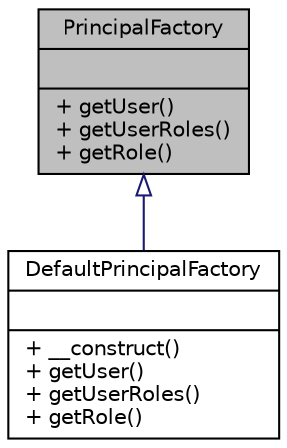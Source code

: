 digraph "PrincipalFactory"
{
  edge [fontname="Helvetica",fontsize="10",labelfontname="Helvetica",labelfontsize="10"];
  node [fontname="Helvetica",fontsize="10",shape=record];
  Node0 [label="{PrincipalFactory\n||+ getUser()\l+ getUserRoles()\l+ getRole()\l}",height=0.2,width=0.4,color="black", fillcolor="grey75", style="filled", fontcolor="black"];
  Node0 -> Node1 [dir="back",color="midnightblue",fontsize="10",style="solid",arrowtail="onormal",fontname="Helvetica"];
  Node1 [label="{DefaultPrincipalFactory\n||+ __construct()\l+ getUser()\l+ getUserRoles()\l+ getRole()\l}",height=0.2,width=0.4,color="black", fillcolor="white", style="filled",URL="$classwcmf_1_1lib_1_1security_1_1principal_1_1impl_1_1_default_principal_factory.html",tooltip="Default implementation of PrincipalFactory. "];
}
